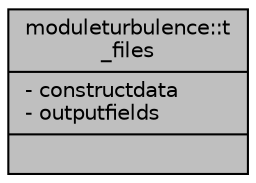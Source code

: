 digraph "moduleturbulence::t_files"
{
 // LATEX_PDF_SIZE
  edge [fontname="Helvetica",fontsize="10",labelfontname="Helvetica",labelfontsize="10"];
  node [fontname="Helvetica",fontsize="10",shape=record];
  Node1 [label="{moduleturbulence::t\l_files\n|- constructdata\l- outputfields\l|}",height=0.2,width=0.4,color="black", fillcolor="grey75", style="filled", fontcolor="black",tooltip=" "];
}
